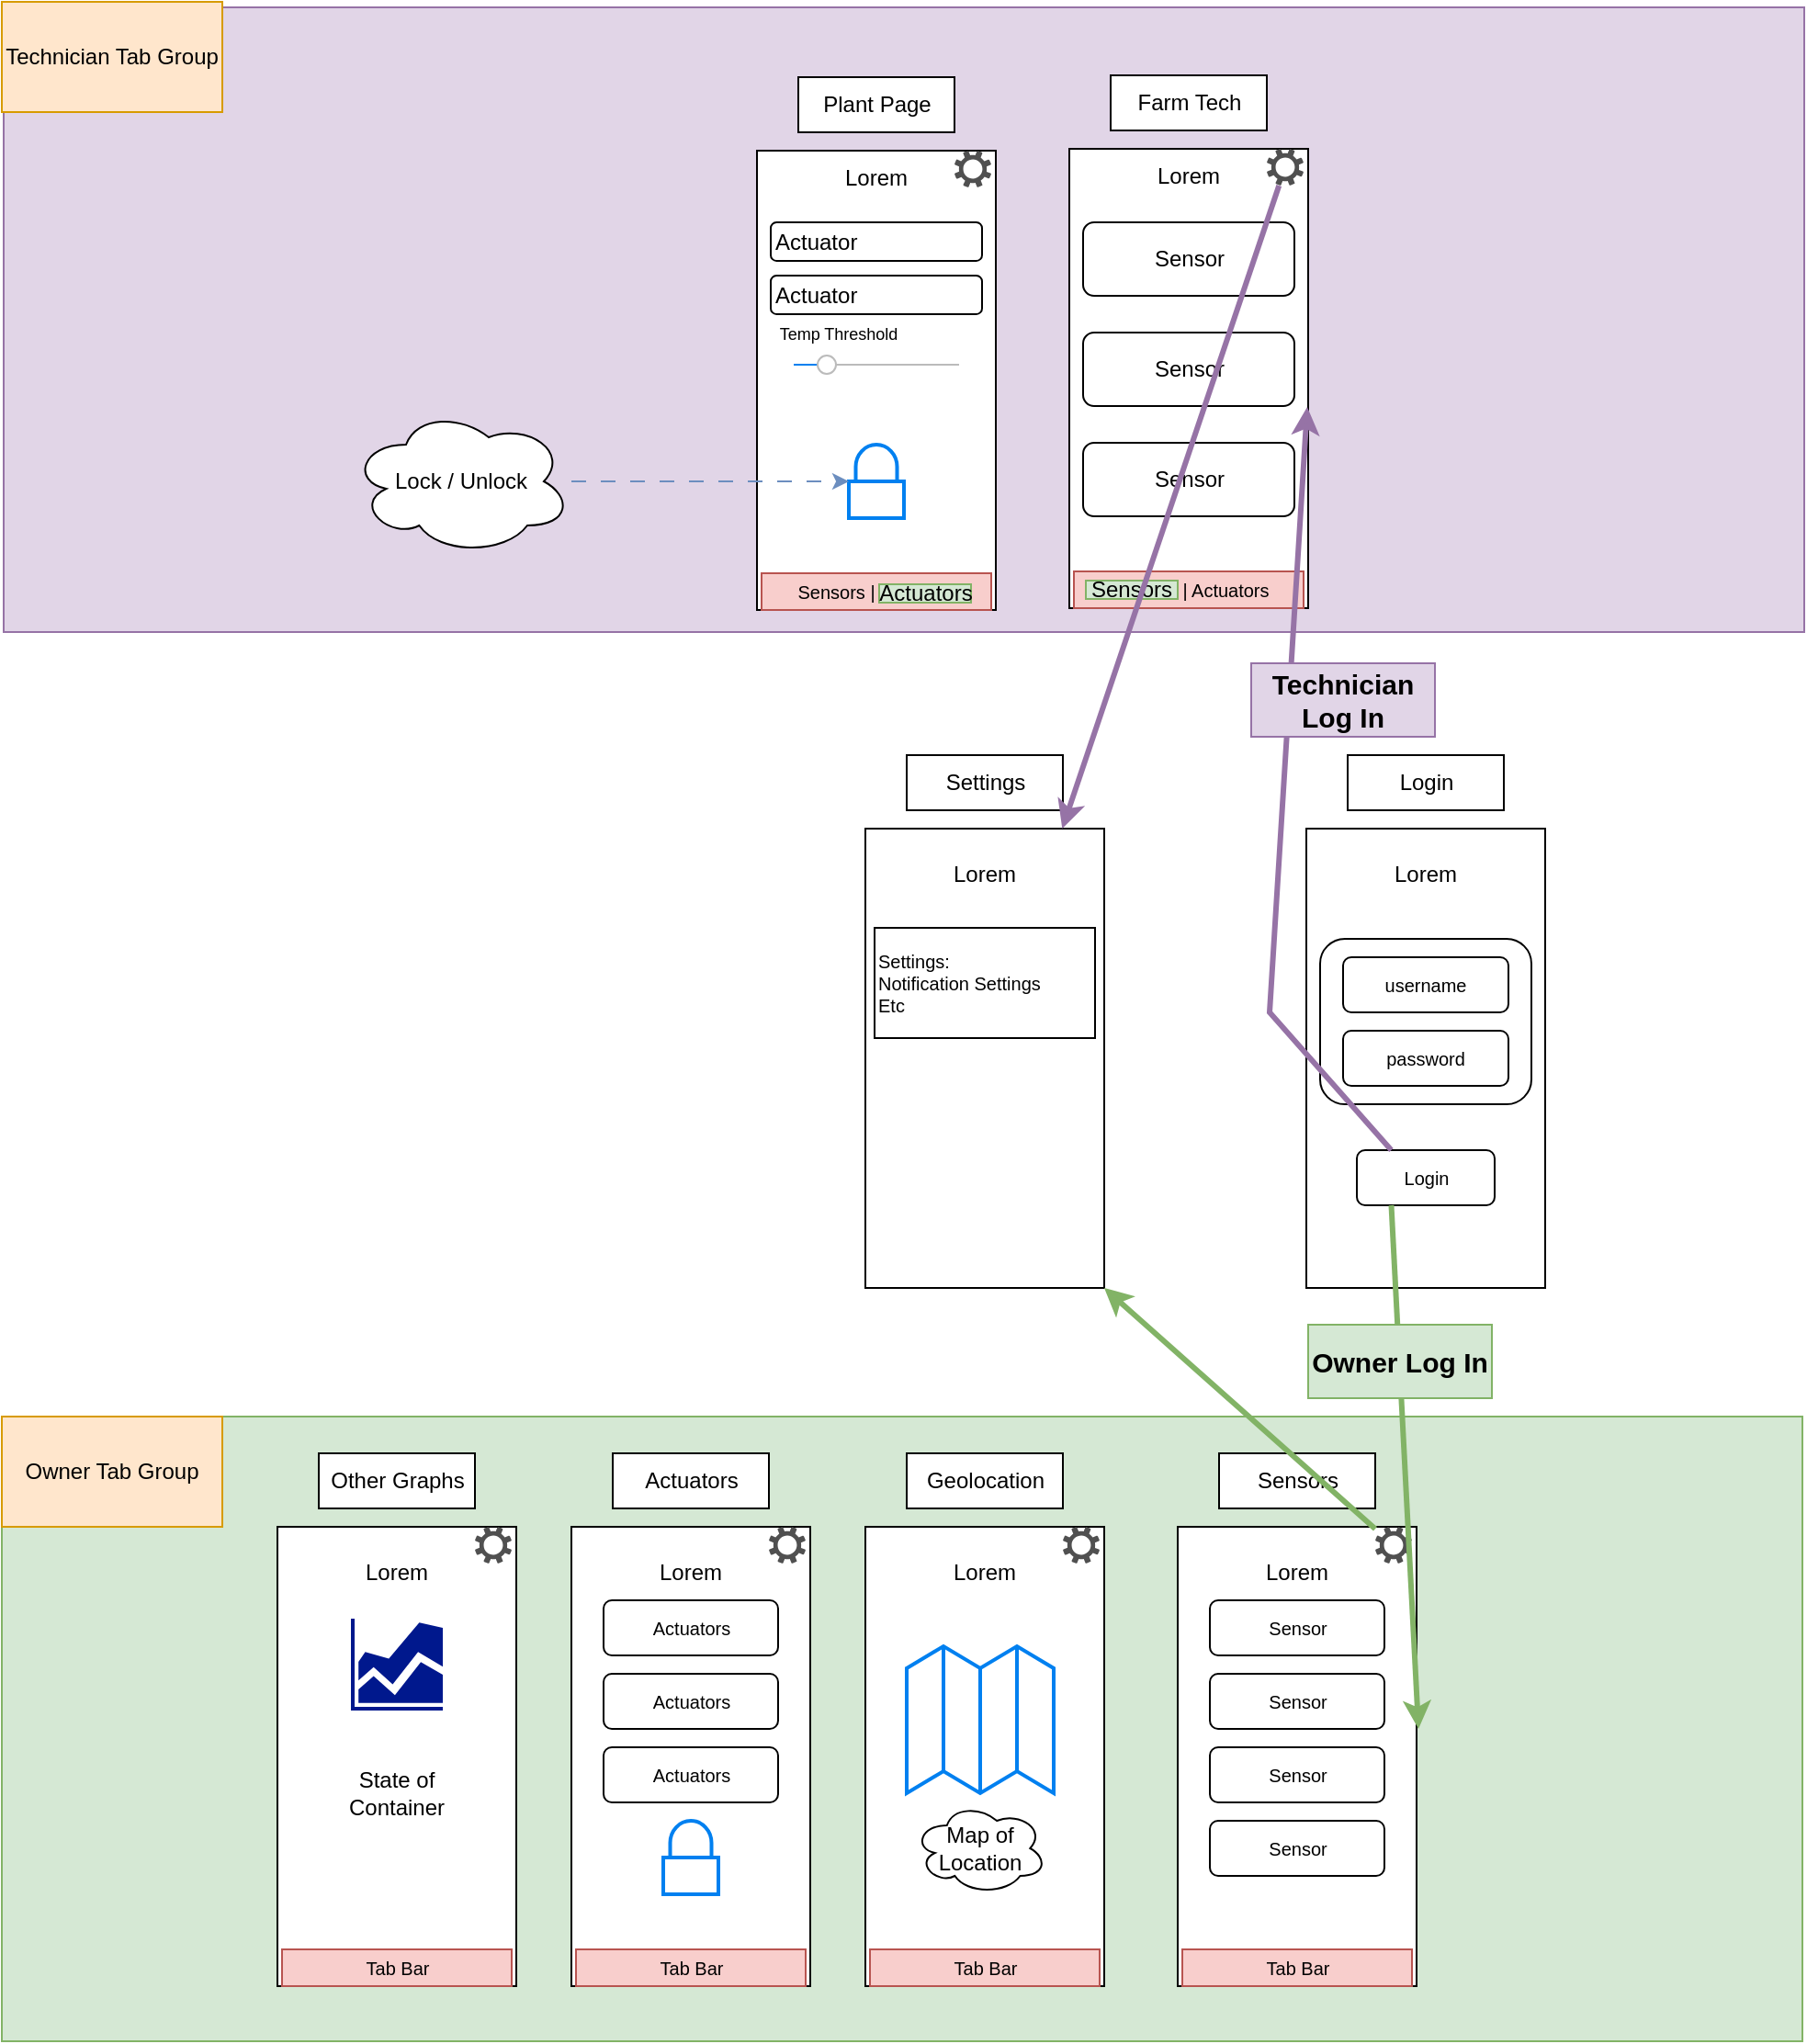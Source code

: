 <mxfile version="21.1.8" type="device">
  <diagram name="Page-1" id="QWS-6RRbQlYhmHbWbmPy">
    <mxGraphModel dx="2537" dy="1989" grid="1" gridSize="10" guides="1" tooltips="1" connect="1" arrows="1" fold="1" page="1" pageScale="1" pageWidth="850" pageHeight="1100" math="0" shadow="0">
      <root>
        <mxCell id="0" />
        <mxCell id="1" parent="0" />
        <mxCell id="jpD1BcuNNIMAjLZX8NhD-113" value="" style="rounded=0;whiteSpace=wrap;html=1;fillColor=#e1d5e7;strokeColor=#9673a6;" vertex="1" parent="1">
          <mxGeometry x="-839" y="-7" width="980" height="340" as="geometry" />
        </mxCell>
        <mxCell id="jpD1BcuNNIMAjLZX8NhD-107" value="" style="rounded=0;whiteSpace=wrap;html=1;fillColor=#d5e8d4;strokeColor=#82b366;" vertex="1" parent="1">
          <mxGeometry x="-840" y="760" width="980" height="340" as="geometry" />
        </mxCell>
        <mxCell id="jpD1BcuNNIMAjLZX8NhD-7" value="" style="group" vertex="1" connectable="0" parent="1">
          <mxGeometry x="-259" y="30" width="130" height="290" as="geometry" />
        </mxCell>
        <mxCell id="jpD1BcuNNIMAjLZX8NhD-8" value="" style="rounded=0;whiteSpace=wrap;html=1;" vertex="1" parent="jpD1BcuNNIMAjLZX8NhD-7">
          <mxGeometry y="40" width="130" height="250" as="geometry" />
        </mxCell>
        <mxCell id="jpD1BcuNNIMAjLZX8NhD-9" value="Farm Tech" style="rounded=0;whiteSpace=wrap;html=1;" vertex="1" parent="jpD1BcuNNIMAjLZX8NhD-7">
          <mxGeometry x="22.5" width="85" height="30" as="geometry" />
        </mxCell>
        <mxCell id="jpD1BcuNNIMAjLZX8NhD-10" value="Sensor" style="rounded=1;whiteSpace=wrap;html=1;" vertex="1" parent="jpD1BcuNNIMAjLZX8NhD-7">
          <mxGeometry x="7.5" y="80" width="115" height="40" as="geometry" />
        </mxCell>
        <mxCell id="jpD1BcuNNIMAjLZX8NhD-11" value="Lorem" style="text;html=1;strokeColor=none;fillColor=none;align=center;verticalAlign=middle;whiteSpace=wrap;rounded=0;" vertex="1" parent="jpD1BcuNNIMAjLZX8NhD-7">
          <mxGeometry x="35" y="40" width="60" height="30" as="geometry" />
        </mxCell>
        <mxCell id="jpD1BcuNNIMAjLZX8NhD-14" value="" style="sketch=0;pointerEvents=1;shadow=0;dashed=0;html=1;strokeColor=none;fillColor=#505050;labelPosition=center;verticalLabelPosition=bottom;verticalAlign=top;outlineConnect=0;align=center;shape=mxgraph.office.concepts.settings;fontSize=10;" vertex="1" parent="jpD1BcuNNIMAjLZX8NhD-7">
          <mxGeometry x="107.5" y="40" width="20" height="20" as="geometry" />
        </mxCell>
        <mxCell id="jpD1BcuNNIMAjLZX8NhD-65" value="Sensor" style="rounded=1;whiteSpace=wrap;html=1;" vertex="1" parent="jpD1BcuNNIMAjLZX8NhD-7">
          <mxGeometry x="7.5" y="140" width="115" height="40" as="geometry" />
        </mxCell>
        <mxCell id="jpD1BcuNNIMAjLZX8NhD-66" value="Sensor" style="rounded=1;whiteSpace=wrap;html=1;" vertex="1" parent="jpD1BcuNNIMAjLZX8NhD-7">
          <mxGeometry x="7.5" y="200" width="115" height="40" as="geometry" />
        </mxCell>
        <mxCell id="jpD1BcuNNIMAjLZX8NhD-73" value="Sensors | Actuators" style="rounded=0;whiteSpace=wrap;html=1;fontSize=10;fillColor=#f8cecc;strokeColor=#b85450;" vertex="1" parent="jpD1BcuNNIMAjLZX8NhD-7">
          <mxGeometry x="2.5" y="270" width="125" height="20" as="geometry" />
        </mxCell>
        <mxCell id="jpD1BcuNNIMAjLZX8NhD-72" value="Sensors" style="rounded=0;whiteSpace=wrap;html=1;fillColor=#d5e8d4;strokeColor=#82b366;" vertex="1" parent="jpD1BcuNNIMAjLZX8NhD-7">
          <mxGeometry x="9" y="275" width="50" height="10" as="geometry" />
        </mxCell>
        <mxCell id="jpD1BcuNNIMAjLZX8NhD-15" value="" style="group" vertex="1" connectable="0" parent="1">
          <mxGeometry x="-130" y="400" width="130" height="290" as="geometry" />
        </mxCell>
        <mxCell id="jpD1BcuNNIMAjLZX8NhD-16" value="Login" style="rounded=0;whiteSpace=wrap;html=1;" vertex="1" parent="jpD1BcuNNIMAjLZX8NhD-15">
          <mxGeometry x="22.5" width="85" height="30" as="geometry" />
        </mxCell>
        <mxCell id="jpD1BcuNNIMAjLZX8NhD-17" value="" style="rounded=0;whiteSpace=wrap;html=1;" vertex="1" parent="jpD1BcuNNIMAjLZX8NhD-15">
          <mxGeometry y="40" width="130" height="250" as="geometry" />
        </mxCell>
        <mxCell id="jpD1BcuNNIMAjLZX8NhD-18" value="" style="rounded=1;whiteSpace=wrap;html=1;" vertex="1" parent="jpD1BcuNNIMAjLZX8NhD-15">
          <mxGeometry x="7.5" y="100" width="115" height="90" as="geometry" />
        </mxCell>
        <mxCell id="jpD1BcuNNIMAjLZX8NhD-19" value="&lt;font style=&quot;font-size: 10px;&quot;&gt;username&lt;/font&gt;" style="rounded=1;whiteSpace=wrap;html=1;" vertex="1" parent="jpD1BcuNNIMAjLZX8NhD-15">
          <mxGeometry x="20" y="110" width="90" height="30" as="geometry" />
        </mxCell>
        <mxCell id="jpD1BcuNNIMAjLZX8NhD-20" value="&lt;font style=&quot;font-size: 10px;&quot;&gt;password&lt;/font&gt;" style="rounded=1;whiteSpace=wrap;html=1;" vertex="1" parent="jpD1BcuNNIMAjLZX8NhD-15">
          <mxGeometry x="20" y="150" width="90" height="30" as="geometry" />
        </mxCell>
        <mxCell id="jpD1BcuNNIMAjLZX8NhD-21" value="Lorem" style="text;html=1;strokeColor=none;fillColor=none;align=center;verticalAlign=middle;whiteSpace=wrap;rounded=0;" vertex="1" parent="jpD1BcuNNIMAjLZX8NhD-15">
          <mxGeometry x="35" y="50" width="60" height="30" as="geometry" />
        </mxCell>
        <mxCell id="jpD1BcuNNIMAjLZX8NhD-22" value="Login" style="rounded=1;whiteSpace=wrap;html=1;fontSize=10;" vertex="1" parent="jpD1BcuNNIMAjLZX8NhD-15">
          <mxGeometry x="27.5" y="215" width="75" height="30" as="geometry" />
        </mxCell>
        <mxCell id="jpD1BcuNNIMAjLZX8NhD-23" value="" style="group" vertex="1" connectable="0" parent="1">
          <mxGeometry x="-200" y="780" width="130" height="290" as="geometry" />
        </mxCell>
        <mxCell id="jpD1BcuNNIMAjLZX8NhD-24" value="" style="rounded=0;whiteSpace=wrap;html=1;" vertex="1" parent="jpD1BcuNNIMAjLZX8NhD-23">
          <mxGeometry y="40" width="130" height="250" as="geometry" />
        </mxCell>
        <mxCell id="jpD1BcuNNIMAjLZX8NhD-25" value="Sensors" style="rounded=0;whiteSpace=wrap;html=1;" vertex="1" parent="jpD1BcuNNIMAjLZX8NhD-23">
          <mxGeometry x="22.5" width="85" height="30" as="geometry" />
        </mxCell>
        <mxCell id="jpD1BcuNNIMAjLZX8NhD-26" value="Tab Bar" style="rounded=0;whiteSpace=wrap;html=1;fontSize=10;fillColor=#f8cecc;strokeColor=#b85450;" vertex="1" parent="jpD1BcuNNIMAjLZX8NhD-23">
          <mxGeometry x="2.5" y="270" width="125" height="20" as="geometry" />
        </mxCell>
        <mxCell id="jpD1BcuNNIMAjLZX8NhD-27" value="" style="sketch=0;pointerEvents=1;shadow=0;dashed=0;html=1;strokeColor=none;fillColor=#505050;labelPosition=center;verticalLabelPosition=bottom;verticalAlign=top;outlineConnect=0;align=center;shape=mxgraph.office.concepts.settings;fontSize=10;" vertex="1" parent="jpD1BcuNNIMAjLZX8NhD-23">
          <mxGeometry x="107.5" y="40" width="20" height="20" as="geometry" />
        </mxCell>
        <mxCell id="jpD1BcuNNIMAjLZX8NhD-28" value="Lorem" style="text;html=1;strokeColor=none;fillColor=none;align=center;verticalAlign=middle;whiteSpace=wrap;rounded=0;" vertex="1" parent="jpD1BcuNNIMAjLZX8NhD-23">
          <mxGeometry x="35" y="50" width="60" height="30" as="geometry" />
        </mxCell>
        <mxCell id="jpD1BcuNNIMAjLZX8NhD-30" value="Sensor" style="rounded=1;whiteSpace=wrap;html=1;fontSize=10;" vertex="1" parent="jpD1BcuNNIMAjLZX8NhD-23">
          <mxGeometry x="17.5" y="80" width="95" height="30" as="geometry" />
        </mxCell>
        <mxCell id="jpD1BcuNNIMAjLZX8NhD-102" value="Sensor" style="rounded=1;whiteSpace=wrap;html=1;fontSize=10;" vertex="1" parent="jpD1BcuNNIMAjLZX8NhD-23">
          <mxGeometry x="17.5" y="120" width="95" height="30" as="geometry" />
        </mxCell>
        <mxCell id="jpD1BcuNNIMAjLZX8NhD-103" value="Sensor" style="rounded=1;whiteSpace=wrap;html=1;fontSize=10;" vertex="1" parent="jpD1BcuNNIMAjLZX8NhD-23">
          <mxGeometry x="17.5" y="160" width="95" height="30" as="geometry" />
        </mxCell>
        <mxCell id="jpD1BcuNNIMAjLZX8NhD-104" value="Sensor" style="rounded=1;whiteSpace=wrap;html=1;fontSize=10;" vertex="1" parent="jpD1BcuNNIMAjLZX8NhD-23">
          <mxGeometry x="17.5" y="200" width="95" height="30" as="geometry" />
        </mxCell>
        <mxCell id="jpD1BcuNNIMAjLZX8NhD-31" value="" style="group" vertex="1" connectable="0" parent="1">
          <mxGeometry x="-370" y="780" width="130" height="290" as="geometry" />
        </mxCell>
        <mxCell id="jpD1BcuNNIMAjLZX8NhD-32" value="" style="rounded=0;whiteSpace=wrap;html=1;" vertex="1" parent="jpD1BcuNNIMAjLZX8NhD-31">
          <mxGeometry y="40" width="130" height="250" as="geometry" />
        </mxCell>
        <mxCell id="jpD1BcuNNIMAjLZX8NhD-33" value="Geolocation" style="rounded=0;whiteSpace=wrap;html=1;" vertex="1" parent="jpD1BcuNNIMAjLZX8NhD-31">
          <mxGeometry x="22.5" width="85" height="30" as="geometry" />
        </mxCell>
        <mxCell id="jpD1BcuNNIMAjLZX8NhD-34" value="Tab Bar" style="rounded=0;whiteSpace=wrap;html=1;fontSize=10;fillColor=#f8cecc;strokeColor=#b85450;" vertex="1" parent="jpD1BcuNNIMAjLZX8NhD-31">
          <mxGeometry x="2.5" y="270" width="125" height="20" as="geometry" />
        </mxCell>
        <mxCell id="jpD1BcuNNIMAjLZX8NhD-35" value="" style="sketch=0;pointerEvents=1;shadow=0;dashed=0;html=1;strokeColor=none;fillColor=#505050;labelPosition=center;verticalLabelPosition=bottom;verticalAlign=top;outlineConnect=0;align=center;shape=mxgraph.office.concepts.settings;fontSize=10;" vertex="1" parent="jpD1BcuNNIMAjLZX8NhD-31">
          <mxGeometry x="107.5" y="40" width="20" height="20" as="geometry" />
        </mxCell>
        <mxCell id="jpD1BcuNNIMAjLZX8NhD-36" value="Lorem" style="text;html=1;strokeColor=none;fillColor=none;align=center;verticalAlign=middle;whiteSpace=wrap;rounded=0;" vertex="1" parent="jpD1BcuNNIMAjLZX8NhD-31">
          <mxGeometry x="35" y="50" width="60" height="30" as="geometry" />
        </mxCell>
        <mxCell id="jpD1BcuNNIMAjLZX8NhD-106" value="" style="html=1;verticalLabelPosition=bottom;align=center;labelBackgroundColor=#ffffff;verticalAlign=top;strokeWidth=2;strokeColor=#0080F0;shadow=0;dashed=0;shape=mxgraph.ios7.icons.map;" vertex="1" parent="jpD1BcuNNIMAjLZX8NhD-31">
          <mxGeometry x="22.5" y="105" width="80" height="80" as="geometry" />
        </mxCell>
        <mxCell id="jpD1BcuNNIMAjLZX8NhD-112" value="Map of Location" style="ellipse;shape=cloud;whiteSpace=wrap;html=1;" vertex="1" parent="jpD1BcuNNIMAjLZX8NhD-31">
          <mxGeometry x="26.25" y="190" width="72.5" height="50" as="geometry" />
        </mxCell>
        <mxCell id="jpD1BcuNNIMAjLZX8NhD-39" value="" style="group" vertex="1" connectable="0" parent="1">
          <mxGeometry x="-370" y="400" width="130" height="290" as="geometry" />
        </mxCell>
        <mxCell id="jpD1BcuNNIMAjLZX8NhD-40" value="" style="rounded=0;whiteSpace=wrap;html=1;" vertex="1" parent="jpD1BcuNNIMAjLZX8NhD-39">
          <mxGeometry y="40" width="130" height="250" as="geometry" />
        </mxCell>
        <mxCell id="jpD1BcuNNIMAjLZX8NhD-41" value="Settings" style="rounded=0;whiteSpace=wrap;html=1;" vertex="1" parent="jpD1BcuNNIMAjLZX8NhD-39">
          <mxGeometry x="22.5" width="85" height="30" as="geometry" />
        </mxCell>
        <mxCell id="jpD1BcuNNIMAjLZX8NhD-42" value="Settings:&lt;br&gt;Notification Settings&lt;br&gt;Etc" style="rounded=0;whiteSpace=wrap;html=1;fontSize=10;align=left;" vertex="1" parent="jpD1BcuNNIMAjLZX8NhD-39">
          <mxGeometry x="5" y="94" width="120" height="60" as="geometry" />
        </mxCell>
        <mxCell id="jpD1BcuNNIMAjLZX8NhD-43" value="Lorem" style="text;html=1;strokeColor=none;fillColor=none;align=center;verticalAlign=middle;whiteSpace=wrap;rounded=0;" vertex="1" parent="jpD1BcuNNIMAjLZX8NhD-39">
          <mxGeometry x="35" y="50" width="60" height="30" as="geometry" />
        </mxCell>
        <mxCell id="jpD1BcuNNIMAjLZX8NhD-44" value="" style="shape=image;html=1;verticalAlign=top;verticalLabelPosition=bottom;labelBackgroundColor=#ffffff;imageAspect=0;aspect=fixed;image=https://cdn4.iconfinder.com/data/icons/essentials-71/24/021_-_Arrow-128.png;fontSize=10;" vertex="1" parent="jpD1BcuNNIMAjLZX8NhD-39">
          <mxGeometry x="4" y="44" width="24" height="24" as="geometry" />
        </mxCell>
        <mxCell id="jpD1BcuNNIMAjLZX8NhD-47" value="" style="endArrow=classic;html=1;rounded=0;fontSize=10;exitX=0.25;exitY=1;exitDx=0;exitDy=0;entryX=1.008;entryY=0.44;entryDx=0;entryDy=0;entryPerimeter=0;fillColor=#d5e8d4;strokeColor=#82b366;strokeWidth=3;" edge="1" parent="1" source="jpD1BcuNNIMAjLZX8NhD-22" target="jpD1BcuNNIMAjLZX8NhD-24">
          <mxGeometry width="50" height="50" relative="1" as="geometry">
            <mxPoint x="-69" y="710" as="sourcePoint" />
            <mxPoint x="31" y="780" as="targetPoint" />
          </mxGeometry>
        </mxCell>
        <mxCell id="jpD1BcuNNIMAjLZX8NhD-48" value="" style="endArrow=classic;html=1;rounded=0;fontSize=10;entryX=0.996;entryY=0.562;entryDx=0;entryDy=0;exitX=0.25;exitY=0;exitDx=0;exitDy=0;entryPerimeter=0;fillColor=#e1d5e7;strokeColor=#9673a6;strokeWidth=3;" edge="1" parent="1" source="jpD1BcuNNIMAjLZX8NhD-22" target="jpD1BcuNNIMAjLZX8NhD-8">
          <mxGeometry width="50" height="50" relative="1" as="geometry">
            <mxPoint x="21" y="750" as="sourcePoint" />
            <mxPoint x="71" y="700" as="targetPoint" />
            <Array as="points">
              <mxPoint x="-150" y="540" />
            </Array>
          </mxGeometry>
        </mxCell>
        <mxCell id="jpD1BcuNNIMAjLZX8NhD-50" value="" style="endArrow=classic;html=1;rounded=0;fontSize=10;fillColor=#e1d5e7;strokeColor=#9673a6;strokeWidth=3;" edge="1" parent="1" source="jpD1BcuNNIMAjLZX8NhD-14" target="jpD1BcuNNIMAjLZX8NhD-40">
          <mxGeometry width="50" height="50" relative="1" as="geometry">
            <mxPoint x="21" y="350" as="sourcePoint" />
            <mxPoint x="71" y="300" as="targetPoint" />
          </mxGeometry>
        </mxCell>
        <mxCell id="jpD1BcuNNIMAjLZX8NhD-51" value="" style="endArrow=classic;html=1;rounded=0;fontSize=10;fillColor=#d5e8d4;strokeColor=#82b366;strokeWidth=3;entryX=1;entryY=1;entryDx=0;entryDy=0;" edge="1" parent="1" source="jpD1BcuNNIMAjLZX8NhD-27" target="jpD1BcuNNIMAjLZX8NhD-40">
          <mxGeometry width="50" height="50" relative="1" as="geometry">
            <mxPoint x="321" y="760" as="sourcePoint" />
            <mxPoint x="-230" y="750" as="targetPoint" />
          </mxGeometry>
        </mxCell>
        <mxCell id="jpD1BcuNNIMAjLZX8NhD-55" value="" style="group" vertex="1" connectable="0" parent="1">
          <mxGeometry x="-429" y="31" width="130" height="290" as="geometry" />
        </mxCell>
        <mxCell id="jpD1BcuNNIMAjLZX8NhD-56" value="" style="rounded=0;whiteSpace=wrap;html=1;" vertex="1" parent="jpD1BcuNNIMAjLZX8NhD-55">
          <mxGeometry y="40" width="130" height="250" as="geometry" />
        </mxCell>
        <mxCell id="jpD1BcuNNIMAjLZX8NhD-57" value="Plant Page" style="rounded=0;whiteSpace=wrap;html=1;" vertex="1" parent="jpD1BcuNNIMAjLZX8NhD-55">
          <mxGeometry x="22.5" width="85" height="30" as="geometry" />
        </mxCell>
        <mxCell id="jpD1BcuNNIMAjLZX8NhD-59" value="Lorem" style="text;html=1;strokeColor=none;fillColor=none;align=center;verticalAlign=middle;whiteSpace=wrap;rounded=0;" vertex="1" parent="jpD1BcuNNIMAjLZX8NhD-55">
          <mxGeometry x="35" y="40" width="60" height="30" as="geometry" />
        </mxCell>
        <mxCell id="jpD1BcuNNIMAjLZX8NhD-60" value="Actuator" style="rounded=1;whiteSpace=wrap;html=1;align=left;" vertex="1" parent="jpD1BcuNNIMAjLZX8NhD-55">
          <mxGeometry x="7.5" y="79" width="115" height="21" as="geometry" />
        </mxCell>
        <mxCell id="jpD1BcuNNIMAjLZX8NhD-61" value="Sensors | Actuators" style="rounded=0;whiteSpace=wrap;html=1;fontSize=10;fillColor=#f8cecc;strokeColor=#b85450;" vertex="1" parent="jpD1BcuNNIMAjLZX8NhD-55">
          <mxGeometry x="2.5" y="270" width="125" height="20" as="geometry" />
        </mxCell>
        <mxCell id="jpD1BcuNNIMAjLZX8NhD-62" value="" style="sketch=0;pointerEvents=1;shadow=0;dashed=0;html=1;strokeColor=none;fillColor=#505050;labelPosition=center;verticalLabelPosition=bottom;verticalAlign=top;outlineConnect=0;align=center;shape=mxgraph.office.concepts.settings;fontSize=10;" vertex="1" parent="jpD1BcuNNIMAjLZX8NhD-55">
          <mxGeometry x="107.5" y="40" width="20" height="20" as="geometry" />
        </mxCell>
        <mxCell id="jpD1BcuNNIMAjLZX8NhD-67" value="" style="html=1;verticalLabelPosition=bottom;align=center;labelBackgroundColor=#ffffff;verticalAlign=top;strokeWidth=2;strokeColor=#0080F0;shadow=0;dashed=0;shape=mxgraph.ios7.icons.locked;" vertex="1" parent="jpD1BcuNNIMAjLZX8NhD-55">
          <mxGeometry x="50" y="200" width="30" height="40" as="geometry" />
        </mxCell>
        <mxCell id="jpD1BcuNNIMAjLZX8NhD-74" value="Actuators" style="rounded=0;whiteSpace=wrap;html=1;fillColor=#d5e8d4;strokeColor=#82b366;" vertex="1" parent="jpD1BcuNNIMAjLZX8NhD-55">
          <mxGeometry x="66.5" y="276" width="50" height="10" as="geometry" />
        </mxCell>
        <mxCell id="jpD1BcuNNIMAjLZX8NhD-77" value="" style="html=1;verticalLabelPosition=bottom;labelBackgroundColor=#ffffff;verticalAlign=top;shadow=0;dashed=0;strokeWidth=1;shape=mxgraph.ios7ui.slider;barPos=20;strokeColor=#0080f0;strokeColor2=#a0a0a0;" vertex="1" parent="jpD1BcuNNIMAjLZX8NhD-55">
          <mxGeometry x="20" y="149" width="90" height="15" as="geometry" />
        </mxCell>
        <mxCell id="jpD1BcuNNIMAjLZX8NhD-78" value="&lt;font style=&quot;font-size: 9px;&quot;&gt;Temp Threshold&lt;/font&gt;" style="text;html=1;strokeColor=none;fillColor=none;align=center;verticalAlign=middle;whiteSpace=wrap;rounded=0;" vertex="1" parent="jpD1BcuNNIMAjLZX8NhD-55">
          <mxGeometry x="7.5" y="129" width="72.5" height="20" as="geometry" />
        </mxCell>
        <mxCell id="jpD1BcuNNIMAjLZX8NhD-79" value="Actuator" style="rounded=1;whiteSpace=wrap;html=1;align=left;" vertex="1" parent="jpD1BcuNNIMAjLZX8NhD-55">
          <mxGeometry x="7.5" y="108" width="115" height="21" as="geometry" />
        </mxCell>
        <mxCell id="jpD1BcuNNIMAjLZX8NhD-80" value="" style="shape=image;html=1;verticalAlign=top;verticalLabelPosition=bottom;labelBackgroundColor=#ffffff;imageAspect=0;aspect=fixed;image=https://cdn1.iconfinder.com/data/icons/ionicons-fill-vol-2/512/toggle-128.png" vertex="1" parent="jpD1BcuNNIMAjLZX8NhD-55">
          <mxGeometry x="82.5" y="72.5" width="34" height="34" as="geometry" />
        </mxCell>
        <mxCell id="jpD1BcuNNIMAjLZX8NhD-81" value="" style="shape=image;html=1;verticalAlign=top;verticalLabelPosition=bottom;labelBackgroundColor=#ffffff;imageAspect=0;aspect=fixed;image=https://cdn1.iconfinder.com/data/icons/ionicons-fill-vol-2/512/toggle-128.png" vertex="1" parent="jpD1BcuNNIMAjLZX8NhD-55">
          <mxGeometry x="82.5" y="101.5" width="34" height="34" as="geometry" />
        </mxCell>
        <mxCell id="jpD1BcuNNIMAjLZX8NhD-69" style="edgeStyle=orthogonalEdgeStyle;rounded=0;orthogonalLoop=1;jettySize=auto;html=1;fillColor=#dae8fc;strokeColor=#6c8ebf;dashed=1;dashPattern=8 8;" edge="1" parent="1" source="jpD1BcuNNIMAjLZX8NhD-68" target="jpD1BcuNNIMAjLZX8NhD-67">
          <mxGeometry relative="1" as="geometry" />
        </mxCell>
        <mxCell id="jpD1BcuNNIMAjLZX8NhD-68" value="Lock / Unlock" style="ellipse;shape=cloud;whiteSpace=wrap;html=1;" vertex="1" parent="1">
          <mxGeometry x="-650" y="211" width="120" height="80" as="geometry" />
        </mxCell>
        <mxCell id="jpD1BcuNNIMAjLZX8NhD-83" value="&lt;b&gt;&lt;font style=&quot;font-size: 15px;&quot;&gt;Technician Log In&lt;/font&gt;&lt;/b&gt;" style="text;html=1;strokeColor=#9673a6;fillColor=#e1d5e7;align=center;verticalAlign=middle;whiteSpace=wrap;rounded=0;" vertex="1" parent="1">
          <mxGeometry x="-160" y="350" width="100" height="40" as="geometry" />
        </mxCell>
        <mxCell id="jpD1BcuNNIMAjLZX8NhD-84" value="&lt;b&gt;&lt;font style=&quot;font-size: 15px;&quot;&gt;Owner Log In&lt;/font&gt;&lt;/b&gt;" style="text;html=1;strokeColor=#82b366;fillColor=#d5e8d4;align=center;verticalAlign=middle;whiteSpace=wrap;rounded=0;" vertex="1" parent="1">
          <mxGeometry x="-129" y="710" width="100" height="40" as="geometry" />
        </mxCell>
        <mxCell id="jpD1BcuNNIMAjLZX8NhD-85" value="" style="group" vertex="1" connectable="0" parent="1">
          <mxGeometry x="-530" y="780" width="130" height="290" as="geometry" />
        </mxCell>
        <mxCell id="jpD1BcuNNIMAjLZX8NhD-86" value="" style="rounded=0;whiteSpace=wrap;html=1;" vertex="1" parent="jpD1BcuNNIMAjLZX8NhD-85">
          <mxGeometry y="40" width="130" height="250" as="geometry" />
        </mxCell>
        <mxCell id="jpD1BcuNNIMAjLZX8NhD-87" value="Actuators" style="rounded=0;whiteSpace=wrap;html=1;" vertex="1" parent="jpD1BcuNNIMAjLZX8NhD-85">
          <mxGeometry x="22.5" width="85" height="30" as="geometry" />
        </mxCell>
        <mxCell id="jpD1BcuNNIMAjLZX8NhD-88" value="Tab Bar" style="rounded=0;whiteSpace=wrap;html=1;fontSize=10;fillColor=#f8cecc;strokeColor=#b85450;" vertex="1" parent="jpD1BcuNNIMAjLZX8NhD-85">
          <mxGeometry x="2.5" y="270" width="125" height="20" as="geometry" />
        </mxCell>
        <mxCell id="jpD1BcuNNIMAjLZX8NhD-89" value="" style="sketch=0;pointerEvents=1;shadow=0;dashed=0;html=1;strokeColor=none;fillColor=#505050;labelPosition=center;verticalLabelPosition=bottom;verticalAlign=top;outlineConnect=0;align=center;shape=mxgraph.office.concepts.settings;fontSize=10;" vertex="1" parent="jpD1BcuNNIMAjLZX8NhD-85">
          <mxGeometry x="107.5" y="40" width="20" height="20" as="geometry" />
        </mxCell>
        <mxCell id="jpD1BcuNNIMAjLZX8NhD-90" value="Lorem" style="text;html=1;strokeColor=none;fillColor=none;align=center;verticalAlign=middle;whiteSpace=wrap;rounded=0;" vertex="1" parent="jpD1BcuNNIMAjLZX8NhD-85">
          <mxGeometry x="35" y="50" width="60" height="30" as="geometry" />
        </mxCell>
        <mxCell id="jpD1BcuNNIMAjLZX8NhD-91" value="Actuators" style="rounded=1;whiteSpace=wrap;html=1;fontSize=10;" vertex="1" parent="jpD1BcuNNIMAjLZX8NhD-85">
          <mxGeometry x="17.5" y="80" width="95" height="30" as="geometry" />
        </mxCell>
        <mxCell id="jpD1BcuNNIMAjLZX8NhD-109" value="" style="html=1;verticalLabelPosition=bottom;align=center;labelBackgroundColor=#ffffff;verticalAlign=top;strokeWidth=2;strokeColor=#0080F0;shadow=0;dashed=0;shape=mxgraph.ios7.icons.locked;" vertex="1" parent="jpD1BcuNNIMAjLZX8NhD-85">
          <mxGeometry x="50" y="200" width="30" height="40" as="geometry" />
        </mxCell>
        <mxCell id="jpD1BcuNNIMAjLZX8NhD-110" value="Actuators" style="rounded=1;whiteSpace=wrap;html=1;fontSize=10;" vertex="1" parent="jpD1BcuNNIMAjLZX8NhD-85">
          <mxGeometry x="17.5" y="120" width="95" height="30" as="geometry" />
        </mxCell>
        <mxCell id="jpD1BcuNNIMAjLZX8NhD-111" value="Actuators" style="rounded=1;whiteSpace=wrap;html=1;fontSize=10;" vertex="1" parent="jpD1BcuNNIMAjLZX8NhD-85">
          <mxGeometry x="17.5" y="160" width="95" height="30" as="geometry" />
        </mxCell>
        <mxCell id="jpD1BcuNNIMAjLZX8NhD-94" value="" style="group" vertex="1" connectable="0" parent="1">
          <mxGeometry x="-690" y="780" width="130" height="290" as="geometry" />
        </mxCell>
        <mxCell id="jpD1BcuNNIMAjLZX8NhD-95" value="" style="rounded=0;whiteSpace=wrap;html=1;" vertex="1" parent="jpD1BcuNNIMAjLZX8NhD-94">
          <mxGeometry y="40" width="130" height="250" as="geometry" />
        </mxCell>
        <mxCell id="jpD1BcuNNIMAjLZX8NhD-96" value="Other Graphs" style="rounded=0;whiteSpace=wrap;html=1;" vertex="1" parent="jpD1BcuNNIMAjLZX8NhD-94">
          <mxGeometry x="22.5" width="85" height="30" as="geometry" />
        </mxCell>
        <mxCell id="jpD1BcuNNIMAjLZX8NhD-97" value="Tab Bar" style="rounded=0;whiteSpace=wrap;html=1;fontSize=10;fillColor=#f8cecc;strokeColor=#b85450;" vertex="1" parent="jpD1BcuNNIMAjLZX8NhD-94">
          <mxGeometry x="2.5" y="270" width="125" height="20" as="geometry" />
        </mxCell>
        <mxCell id="jpD1BcuNNIMAjLZX8NhD-98" value="" style="sketch=0;pointerEvents=1;shadow=0;dashed=0;html=1;strokeColor=none;fillColor=#505050;labelPosition=center;verticalLabelPosition=bottom;verticalAlign=top;outlineConnect=0;align=center;shape=mxgraph.office.concepts.settings;fontSize=10;" vertex="1" parent="jpD1BcuNNIMAjLZX8NhD-94">
          <mxGeometry x="107.5" y="40" width="20" height="20" as="geometry" />
        </mxCell>
        <mxCell id="jpD1BcuNNIMAjLZX8NhD-99" value="Lorem" style="text;html=1;strokeColor=none;fillColor=none;align=center;verticalAlign=middle;whiteSpace=wrap;rounded=0;" vertex="1" parent="jpD1BcuNNIMAjLZX8NhD-94">
          <mxGeometry x="35" y="50" width="60" height="30" as="geometry" />
        </mxCell>
        <mxCell id="jpD1BcuNNIMAjLZX8NhD-37" value="" style="sketch=0;aspect=fixed;pointerEvents=1;shadow=0;dashed=0;html=1;strokeColor=none;labelPosition=center;verticalLabelPosition=bottom;verticalAlign=top;align=center;fillColor=#00188D;shape=mxgraph.mscae.general.graph;fontSize=10;" vertex="1" parent="jpD1BcuNNIMAjLZX8NhD-94">
          <mxGeometry x="40" y="90" width="50" height="50" as="geometry" />
        </mxCell>
        <mxCell id="jpD1BcuNNIMAjLZX8NhD-115" value="State of Container" style="text;html=1;strokeColor=none;fillColor=none;align=center;verticalAlign=middle;whiteSpace=wrap;rounded=0;" vertex="1" parent="jpD1BcuNNIMAjLZX8NhD-94">
          <mxGeometry x="35" y="170" width="60" height="30" as="geometry" />
        </mxCell>
        <mxCell id="jpD1BcuNNIMAjLZX8NhD-108" value="Owner Tab Group" style="rounded=0;whiteSpace=wrap;html=1;fillColor=#ffe6cc;strokeColor=#d79b00;" vertex="1" parent="1">
          <mxGeometry x="-840" y="760" width="120" height="60" as="geometry" />
        </mxCell>
        <mxCell id="jpD1BcuNNIMAjLZX8NhD-114" value="Technician Tab Group" style="rounded=0;whiteSpace=wrap;html=1;fillColor=#ffe6cc;strokeColor=#d79b00;" vertex="1" parent="1">
          <mxGeometry x="-840" y="-10" width="120" height="60" as="geometry" />
        </mxCell>
      </root>
    </mxGraphModel>
  </diagram>
</mxfile>
